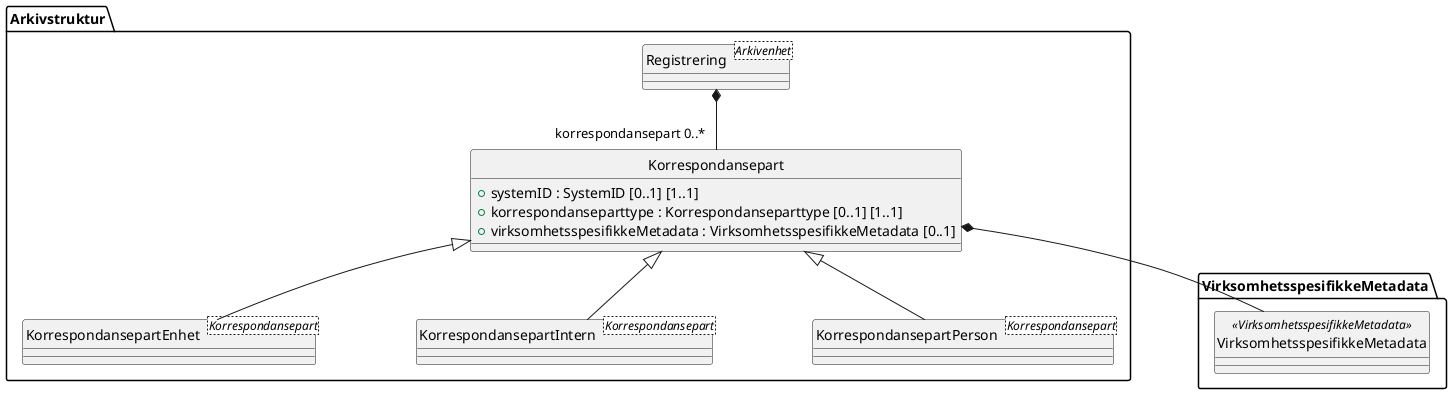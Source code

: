 @startuml
skinparam nodesep 100
hide circle
class Arkivstruktur.Korrespondansepart {
  +systemID : SystemID [0..1] [1..1]
  +korrespondanseparttype : Korrespondanseparttype [0..1] [1..1]
  +virksomhetsspesifikkeMetadata : VirksomhetsspesifikkeMetadata [0..1]
}
class VirksomhetsspesifikkeMetadata.VirksomhetsspesifikkeMetadata <<VirksomhetsspesifikkeMetadata>> {
}
Arkivstruktur.Korrespondansepart *-- VirksomhetsspesifikkeMetadata.VirksomhetsspesifikkeMetadata
class Arkivstruktur.KorrespondansepartEnhet <Korrespondansepart> {
}
Arkivstruktur.Korrespondansepart <|-- Arkivstruktur.KorrespondansepartEnhet
class Arkivstruktur.KorrespondansepartIntern <Korrespondansepart> {
}
Arkivstruktur.Korrespondansepart <|-- Arkivstruktur.KorrespondansepartIntern
class Arkivstruktur.KorrespondansepartPerson <Korrespondansepart> {
}
Arkivstruktur.Korrespondansepart <|-- Arkivstruktur.KorrespondansepartPerson
class Arkivstruktur.Registrering <Arkivenhet> {
}
Arkivstruktur.Registrering *-- "korrespondansepart 0..*" Arkivstruktur.Korrespondansepart
@enduml
